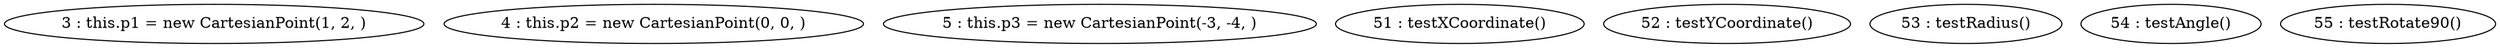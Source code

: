 digraph G {
"3 : this.p1 = new CartesianPoint(1, 2, )"
"4 : this.p2 = new CartesianPoint(0, 0, )"
"5 : this.p3 = new CartesianPoint(-3, -4, )"
"51 : testXCoordinate()"
"52 : testYCoordinate()"
"53 : testRadius()"
"54 : testAngle()"
"55 : testRotate90()"
}